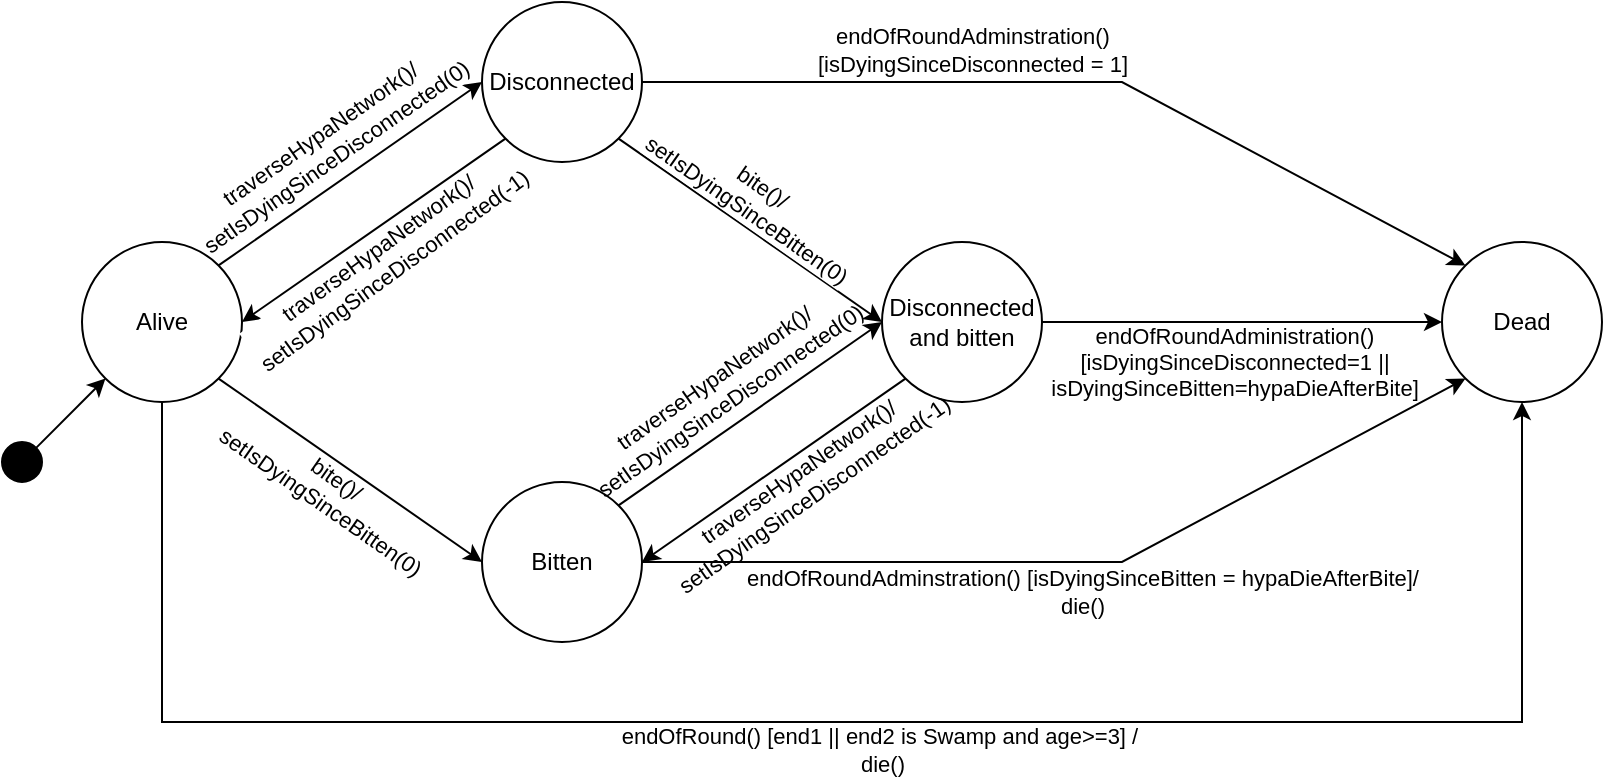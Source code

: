 <mxfile version="26.0.9">
  <diagram name="1 oldal" id="vTWri8GinwGDiqJxZCwF">
    <mxGraphModel dx="954" dy="657" grid="1" gridSize="10" guides="1" tooltips="1" connect="1" arrows="1" fold="1" page="1" pageScale="1" pageWidth="827" pageHeight="1169" math="0" shadow="0">
      <root>
        <mxCell id="0" />
        <mxCell id="1" parent="0" />
        <mxCell id="MgZ8XTKzgJ4DdwdAxNED-1" value="Alive" style="ellipse;whiteSpace=wrap;html=1;aspect=fixed;" parent="1" vertex="1">
          <mxGeometry x="200" y="200" width="80" height="80" as="geometry" />
        </mxCell>
        <mxCell id="MgZ8XTKzgJ4DdwdAxNED-3" value="Dead" style="ellipse;whiteSpace=wrap;html=1;aspect=fixed;" parent="1" vertex="1">
          <mxGeometry x="880" y="200" width="80" height="80" as="geometry" />
        </mxCell>
        <mxCell id="MgZ8XTKzgJ4DdwdAxNED-4" value="" style="ellipse;whiteSpace=wrap;html=1;aspect=fixed;fillColor=#000000;" parent="1" vertex="1">
          <mxGeometry x="160" y="300" width="20" height="20" as="geometry" />
        </mxCell>
        <mxCell id="MgZ8XTKzgJ4DdwdAxNED-5" value="" style="endArrow=classic;html=1;rounded=0;entryX=0;entryY=1;entryDx=0;entryDy=0;exitX=1;exitY=0;exitDx=0;exitDy=0;" parent="1" source="MgZ8XTKzgJ4DdwdAxNED-4" target="MgZ8XTKzgJ4DdwdAxNED-1" edge="1">
          <mxGeometry width="50" height="50" relative="1" as="geometry">
            <mxPoint x="230" y="290" as="sourcePoint" />
            <mxPoint x="440" y="320" as="targetPoint" />
          </mxGeometry>
        </mxCell>
        <mxCell id="MgZ8XTKzgJ4DdwdAxNED-6" value="" style="endArrow=classic;html=1;rounded=0;exitX=1;exitY=1;exitDx=0;exitDy=0;entryX=0;entryY=0.5;entryDx=0;entryDy=0;" parent="1" source="MgZ8XTKzgJ4DdwdAxNED-1" target="MgZ8XTKzgJ4DdwdAxNED-9" edge="1">
          <mxGeometry width="50" height="50" relative="1" as="geometry">
            <mxPoint x="390" y="370" as="sourcePoint" />
            <mxPoint x="360" y="330" as="targetPoint" />
          </mxGeometry>
        </mxCell>
        <mxCell id="MgZ8XTKzgJ4DdwdAxNED-8" value="bite()/&lt;br&gt;setIsDyingSinceBitten(0)" style="edgeLabel;html=1;align=center;verticalAlign=middle;resizable=0;points=[];rotation=35;" parent="MgZ8XTKzgJ4DdwdAxNED-6" vertex="1" connectable="0">
          <mxGeometry x="-0.084" y="-3" relative="1" as="geometry">
            <mxPoint x="-4" y="11" as="offset" />
          </mxGeometry>
        </mxCell>
        <mxCell id="MgZ8XTKzgJ4DdwdAxNED-9" value="Bitten" style="ellipse;whiteSpace=wrap;html=1;aspect=fixed;" parent="1" vertex="1">
          <mxGeometry x="400" y="320" width="80" height="80" as="geometry" />
        </mxCell>
        <mxCell id="MgZ8XTKzgJ4DdwdAxNED-10" value="Disconnected" style="ellipse;whiteSpace=wrap;html=1;aspect=fixed;" parent="1" vertex="1">
          <mxGeometry x="400" y="80" width="80" height="80" as="geometry" />
        </mxCell>
        <mxCell id="MgZ8XTKzgJ4DdwdAxNED-14" value="" style="endArrow=classic;html=1;rounded=0;exitX=1;exitY=0;exitDx=0;exitDy=0;" parent="1" source="MgZ8XTKzgJ4DdwdAxNED-1" edge="1">
          <mxGeometry width="50" height="50" relative="1" as="geometry">
            <mxPoint x="320.004" y="221.716" as="sourcePoint" />
            <mxPoint x="400" y="120" as="targetPoint" />
          </mxGeometry>
        </mxCell>
        <mxCell id="MgZ8XTKzgJ4DdwdAxNED-15" value="traverseHypaNetwork()/&lt;br&gt;setIsDyingSinceDisconnected(0)" style="edgeLabel;html=1;align=center;verticalAlign=middle;resizable=0;points=[];rotation=-35;" parent="MgZ8XTKzgJ4DdwdAxNED-14" vertex="1" connectable="0">
          <mxGeometry x="-0.084" y="-3" relative="1" as="geometry">
            <mxPoint x="-8" y="-20" as="offset" />
          </mxGeometry>
        </mxCell>
        <mxCell id="MgZ8XTKzgJ4DdwdAxNED-22" value="" style="endArrow=classic;html=1;rounded=0;exitX=0;exitY=1;exitDx=0;exitDy=0;entryX=1;entryY=0.5;entryDx=0;entryDy=0;" parent="1" source="MgZ8XTKzgJ4DdwdAxNED-10" target="MgZ8XTKzgJ4DdwdAxNED-1" edge="1">
          <mxGeometry width="50" height="50" relative="1" as="geometry">
            <mxPoint x="390" y="250" as="sourcePoint" />
            <mxPoint x="440" y="200" as="targetPoint" />
          </mxGeometry>
        </mxCell>
        <mxCell id="MgZ8XTKzgJ4DdwdAxNED-23" value="traverseHypaNetwork()/&lt;br&gt;setIsDyingSinceDisconnected(-1)" style="edgeLabel;html=1;align=center;verticalAlign=middle;resizable=0;points=[];rotation=-36;" parent="MgZ8XTKzgJ4DdwdAxNED-22" vertex="1" connectable="0">
          <mxGeometry x="-0.019" relative="1" as="geometry">
            <mxPoint x="4" y="16" as="offset" />
          </mxGeometry>
        </mxCell>
        <mxCell id="MgZ8XTKzgJ4DdwdAxNED-24" value="Disconnected and bitten" style="ellipse;whiteSpace=wrap;html=1;aspect=fixed;" parent="1" vertex="1">
          <mxGeometry x="600" y="200" width="80" height="80" as="geometry" />
        </mxCell>
        <mxCell id="MgZ8XTKzgJ4DdwdAxNED-25" value="" style="endArrow=classic;html=1;rounded=0;entryX=0;entryY=0.5;entryDx=0;entryDy=0;exitX=1;exitY=1;exitDx=0;exitDy=0;" parent="1" source="MgZ8XTKzgJ4DdwdAxNED-10" target="MgZ8XTKzgJ4DdwdAxNED-24" edge="1">
          <mxGeometry width="50" height="50" relative="1" as="geometry">
            <mxPoint x="390" y="250" as="sourcePoint" />
            <mxPoint x="440" y="200" as="targetPoint" />
          </mxGeometry>
        </mxCell>
        <mxCell id="MgZ8XTKzgJ4DdwdAxNED-26" value="bite()/&lt;br&gt;setIsDyingSinceBitten(0)" style="edgeLabel;html=1;align=center;verticalAlign=middle;resizable=0;points=[];rotation=35;" parent="MgZ8XTKzgJ4DdwdAxNED-25" vertex="1" connectable="0">
          <mxGeometry x="-0.185" relative="1" as="geometry">
            <mxPoint x="14" y="-8" as="offset" />
          </mxGeometry>
        </mxCell>
        <mxCell id="MgZ8XTKzgJ4DdwdAxNED-31" value="" style="endArrow=classic;html=1;rounded=0;exitX=1;exitY=0.5;exitDx=0;exitDy=0;entryX=0;entryY=0;entryDx=0;entryDy=0;" parent="1" source="MgZ8XTKzgJ4DdwdAxNED-10" target="MgZ8XTKzgJ4DdwdAxNED-3" edge="1">
          <mxGeometry width="50" height="50" relative="1" as="geometry">
            <mxPoint x="390" y="250" as="sourcePoint" />
            <mxPoint x="440" y="200" as="targetPoint" />
            <Array as="points">
              <mxPoint x="720" y="120" />
            </Array>
          </mxGeometry>
        </mxCell>
        <mxCell id="MgZ8XTKzgJ4DdwdAxNED-32" value="endOfRoundAdminstration()&lt;br&gt;[isDyingSinceDisconnected = 1]" style="edgeLabel;html=1;align=center;verticalAlign=middle;resizable=0;points=[];rotation=0;" parent="MgZ8XTKzgJ4DdwdAxNED-31" vertex="1" connectable="0">
          <mxGeometry x="-0.056" y="3" relative="1" as="geometry">
            <mxPoint x="-40" y="-13" as="offset" />
          </mxGeometry>
        </mxCell>
        <mxCell id="MgZ8XTKzgJ4DdwdAxNED-33" value="" style="endArrow=classic;html=1;rounded=0;entryX=0;entryY=1;entryDx=0;entryDy=0;exitX=1;exitY=0.5;exitDx=0;exitDy=0;" parent="1" source="MgZ8XTKzgJ4DdwdAxNED-9" target="MgZ8XTKzgJ4DdwdAxNED-3" edge="1">
          <mxGeometry width="50" height="50" relative="1" as="geometry">
            <mxPoint x="390" y="250" as="sourcePoint" />
            <mxPoint x="440" y="200" as="targetPoint" />
            <Array as="points">
              <mxPoint x="720" y="360" />
            </Array>
          </mxGeometry>
        </mxCell>
        <mxCell id="MgZ8XTKzgJ4DdwdAxNED-35" value="endOfRoundAdminstration() [isDyingSinceBitten = hypaDieAfterBite]/&lt;br&gt;die()" style="edgeLabel;html=1;align=center;verticalAlign=middle;resizable=0;points=[];rotation=0;" parent="MgZ8XTKzgJ4DdwdAxNED-33" vertex="1" connectable="0">
          <mxGeometry x="-0.052" y="-5" relative="1" as="geometry">
            <mxPoint x="14" y="10" as="offset" />
          </mxGeometry>
        </mxCell>
        <mxCell id="MgZ8XTKzgJ4DdwdAxNED-36" value="" style="endArrow=classic;html=1;rounded=0;entryX=0;entryY=0.5;entryDx=0;entryDy=0;exitX=1;exitY=0.5;exitDx=0;exitDy=0;" parent="1" source="MgZ8XTKzgJ4DdwdAxNED-24" target="MgZ8XTKzgJ4DdwdAxNED-3" edge="1">
          <mxGeometry width="50" height="50" relative="1" as="geometry">
            <mxPoint x="390" y="250" as="sourcePoint" />
            <mxPoint x="440" y="200" as="targetPoint" />
          </mxGeometry>
        </mxCell>
        <mxCell id="MgZ8XTKzgJ4DdwdAxNED-39" value="endOfRoundAdministration()&lt;br&gt;[isDyingSinceDisconnected=1 ||&lt;br&gt;isDyingSinceBitten=hypaDieAfterBite]" style="edgeLabel;html=1;align=center;verticalAlign=middle;resizable=0;points=[];" parent="MgZ8XTKzgJ4DdwdAxNED-36" vertex="1" connectable="0">
          <mxGeometry x="-0.775" y="-1" relative="1" as="geometry">
            <mxPoint x="73" y="19" as="offset" />
          </mxGeometry>
        </mxCell>
        <mxCell id="MgZ8XTKzgJ4DdwdAxNED-45" value="" style="endArrow=classic;html=1;rounded=0;exitX=1;exitY=0;exitDx=0;exitDy=0;entryX=0;entryY=0.5;entryDx=0;entryDy=0;" parent="1" source="MgZ8XTKzgJ4DdwdAxNED-9" target="MgZ8XTKzgJ4DdwdAxNED-24" edge="1">
          <mxGeometry width="50" height="50" relative="1" as="geometry">
            <mxPoint x="468" y="332" as="sourcePoint" />
            <mxPoint x="600" y="240" as="targetPoint" />
          </mxGeometry>
        </mxCell>
        <mxCell id="MgZ8XTKzgJ4DdwdAxNED-46" value="traverseHypaNetwork()/&lt;br&gt;setIsDyingSinceDisconnected(0)" style="edgeLabel;html=1;align=center;verticalAlign=middle;resizable=0;points=[];rotation=-35;labelBackgroundColor=none;" parent="MgZ8XTKzgJ4DdwdAxNED-45" vertex="1" connectable="0">
          <mxGeometry x="-0.084" y="-3" relative="1" as="geometry">
            <mxPoint x="-11" y="-18" as="offset" />
          </mxGeometry>
        </mxCell>
        <mxCell id="MgZ8XTKzgJ4DdwdAxNED-47" value="" style="endArrow=classic;html=1;rounded=0;exitX=0;exitY=1;exitDx=0;exitDy=0;entryX=1;entryY=0.5;entryDx=0;entryDy=0;" parent="1" source="MgZ8XTKzgJ4DdwdAxNED-24" target="MgZ8XTKzgJ4DdwdAxNED-9" edge="1">
          <mxGeometry width="50" height="50" relative="1" as="geometry">
            <mxPoint x="612" y="270" as="sourcePoint" />
            <mxPoint x="480" y="362" as="targetPoint" />
          </mxGeometry>
        </mxCell>
        <mxCell id="MgZ8XTKzgJ4DdwdAxNED-48" value="traverseHypaNetwork()/&lt;br&gt;setIsDyingSinceDisconnected(-1)" style="edgeLabel;html=1;align=center;verticalAlign=middle;resizable=0;points=[];rotation=-35;labelBackgroundColor=none;" parent="MgZ8XTKzgJ4DdwdAxNED-47" vertex="1" connectable="0">
          <mxGeometry x="-0.019" relative="1" as="geometry">
            <mxPoint x="14" y="8" as="offset" />
          </mxGeometry>
        </mxCell>
        <mxCell id="MgZ8XTKzgJ4DdwdAxNED-49" value="" style="endArrow=classic;html=1;rounded=0;exitX=0.5;exitY=1;exitDx=0;exitDy=0;entryX=0.5;entryY=1;entryDx=0;entryDy=0;" parent="1" source="MgZ8XTKzgJ4DdwdAxNED-1" target="MgZ8XTKzgJ4DdwdAxNED-3" edge="1">
          <mxGeometry width="50" height="50" relative="1" as="geometry">
            <mxPoint x="490" y="370" as="sourcePoint" />
            <mxPoint x="540" y="320" as="targetPoint" />
            <Array as="points">
              <mxPoint x="240" y="440" />
              <mxPoint x="920" y="440" />
            </Array>
          </mxGeometry>
        </mxCell>
        <mxCell id="MgZ8XTKzgJ4DdwdAxNED-50" value="endOfRound() [end1 || end2 is Swamp and age&amp;gt;=3] /&amp;nbsp;&lt;br&gt;die()" style="edgeLabel;html=1;align=center;verticalAlign=middle;resizable=0;points=[];" parent="MgZ8XTKzgJ4DdwdAxNED-49" vertex="1" connectable="0">
          <mxGeometry x="0.007" y="-2" relative="1" as="geometry">
            <mxPoint x="16" y="12" as="offset" />
          </mxGeometry>
        </mxCell>
      </root>
    </mxGraphModel>
  </diagram>
</mxfile>
